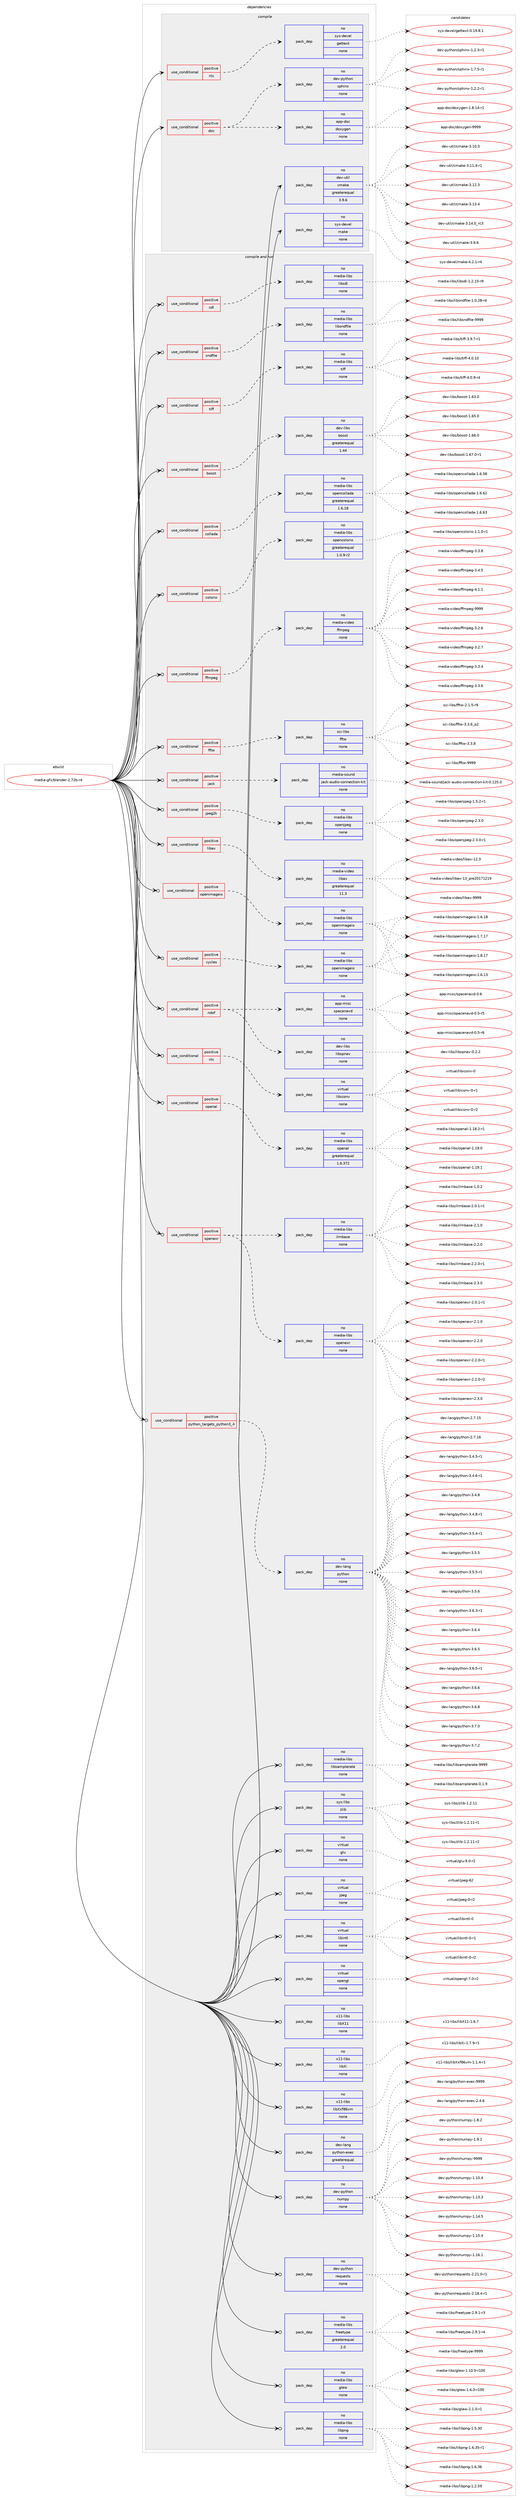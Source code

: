 digraph prolog {

# *************
# Graph options
# *************

newrank=true;
concentrate=true;
compound=true;
graph [rankdir=LR,fontname=Helvetica,fontsize=10,ranksep=1.5];#, ranksep=2.5, nodesep=0.2];
edge  [arrowhead=vee];
node  [fontname=Helvetica,fontsize=10];

# **********
# The ebuild
# **********

subgraph cluster_leftcol {
color=gray;
rank=same;
label=<<i>ebuild</i>>;
id [label="media-gfx/blender-2.72b-r4", color=red, width=4, href="../media-gfx/blender-2.72b-r4.svg"];
}

# ****************
# The dependencies
# ****************

subgraph cluster_midcol {
color=gray;
label=<<i>dependencies</i>>;
subgraph cluster_compile {
fillcolor="#eeeeee";
style=filled;
label=<<i>compile</i>>;
subgraph cond431984 {
dependency1601602 [label=<<TABLE BORDER="0" CELLBORDER="1" CELLSPACING="0" CELLPADDING="4"><TR><TD ROWSPAN="3" CELLPADDING="10">use_conditional</TD></TR><TR><TD>positive</TD></TR><TR><TD>doc</TD></TR></TABLE>>, shape=none, color=red];
subgraph pack1144072 {
dependency1601603 [label=<<TABLE BORDER="0" CELLBORDER="1" CELLSPACING="0" CELLPADDING="4" WIDTH="220"><TR><TD ROWSPAN="6" CELLPADDING="30">pack_dep</TD></TR><TR><TD WIDTH="110">no</TD></TR><TR><TD>app-doc</TD></TR><TR><TD>doxygen</TD></TR><TR><TD>none</TD></TR><TR><TD></TD></TR></TABLE>>, shape=none, color=blue];
}
dependency1601602:e -> dependency1601603:w [weight=20,style="dashed",arrowhead="vee"];
subgraph pack1144073 {
dependency1601604 [label=<<TABLE BORDER="0" CELLBORDER="1" CELLSPACING="0" CELLPADDING="4" WIDTH="220"><TR><TD ROWSPAN="6" CELLPADDING="30">pack_dep</TD></TR><TR><TD WIDTH="110">no</TD></TR><TR><TD>dev-python</TD></TR><TR><TD>sphinx</TD></TR><TR><TD>none</TD></TR><TR><TD></TD></TR></TABLE>>, shape=none, color=blue];
}
dependency1601602:e -> dependency1601604:w [weight=20,style="dashed",arrowhead="vee"];
}
id:e -> dependency1601602:w [weight=20,style="solid",arrowhead="vee"];
subgraph cond431985 {
dependency1601605 [label=<<TABLE BORDER="0" CELLBORDER="1" CELLSPACING="0" CELLPADDING="4"><TR><TD ROWSPAN="3" CELLPADDING="10">use_conditional</TD></TR><TR><TD>positive</TD></TR><TR><TD>nls</TD></TR></TABLE>>, shape=none, color=red];
subgraph pack1144074 {
dependency1601606 [label=<<TABLE BORDER="0" CELLBORDER="1" CELLSPACING="0" CELLPADDING="4" WIDTH="220"><TR><TD ROWSPAN="6" CELLPADDING="30">pack_dep</TD></TR><TR><TD WIDTH="110">no</TD></TR><TR><TD>sys-devel</TD></TR><TR><TD>gettext</TD></TR><TR><TD>none</TD></TR><TR><TD></TD></TR></TABLE>>, shape=none, color=blue];
}
dependency1601605:e -> dependency1601606:w [weight=20,style="dashed",arrowhead="vee"];
}
id:e -> dependency1601605:w [weight=20,style="solid",arrowhead="vee"];
subgraph pack1144075 {
dependency1601607 [label=<<TABLE BORDER="0" CELLBORDER="1" CELLSPACING="0" CELLPADDING="4" WIDTH="220"><TR><TD ROWSPAN="6" CELLPADDING="30">pack_dep</TD></TR><TR><TD WIDTH="110">no</TD></TR><TR><TD>dev-util</TD></TR><TR><TD>cmake</TD></TR><TR><TD>greaterequal</TD></TR><TR><TD>3.9.6</TD></TR></TABLE>>, shape=none, color=blue];
}
id:e -> dependency1601607:w [weight=20,style="solid",arrowhead="vee"];
subgraph pack1144076 {
dependency1601608 [label=<<TABLE BORDER="0" CELLBORDER="1" CELLSPACING="0" CELLPADDING="4" WIDTH="220"><TR><TD ROWSPAN="6" CELLPADDING="30">pack_dep</TD></TR><TR><TD WIDTH="110">no</TD></TR><TR><TD>sys-devel</TD></TR><TR><TD>make</TD></TR><TR><TD>none</TD></TR><TR><TD></TD></TR></TABLE>>, shape=none, color=blue];
}
id:e -> dependency1601608:w [weight=20,style="solid",arrowhead="vee"];
}
subgraph cluster_compileandrun {
fillcolor="#eeeeee";
style=filled;
label=<<i>compile and run</i>>;
subgraph cond431986 {
dependency1601609 [label=<<TABLE BORDER="0" CELLBORDER="1" CELLSPACING="0" CELLPADDING="4"><TR><TD ROWSPAN="3" CELLPADDING="10">use_conditional</TD></TR><TR><TD>positive</TD></TR><TR><TD>boost</TD></TR></TABLE>>, shape=none, color=red];
subgraph pack1144077 {
dependency1601610 [label=<<TABLE BORDER="0" CELLBORDER="1" CELLSPACING="0" CELLPADDING="4" WIDTH="220"><TR><TD ROWSPAN="6" CELLPADDING="30">pack_dep</TD></TR><TR><TD WIDTH="110">no</TD></TR><TR><TD>dev-libs</TD></TR><TR><TD>boost</TD></TR><TR><TD>greaterequal</TD></TR><TR><TD>1.44</TD></TR></TABLE>>, shape=none, color=blue];
}
dependency1601609:e -> dependency1601610:w [weight=20,style="dashed",arrowhead="vee"];
}
id:e -> dependency1601609:w [weight=20,style="solid",arrowhead="odotvee"];
subgraph cond431987 {
dependency1601611 [label=<<TABLE BORDER="0" CELLBORDER="1" CELLSPACING="0" CELLPADDING="4"><TR><TD ROWSPAN="3" CELLPADDING="10">use_conditional</TD></TR><TR><TD>positive</TD></TR><TR><TD>collada</TD></TR></TABLE>>, shape=none, color=red];
subgraph pack1144078 {
dependency1601612 [label=<<TABLE BORDER="0" CELLBORDER="1" CELLSPACING="0" CELLPADDING="4" WIDTH="220"><TR><TD ROWSPAN="6" CELLPADDING="30">pack_dep</TD></TR><TR><TD WIDTH="110">no</TD></TR><TR><TD>media-libs</TD></TR><TR><TD>opencollada</TD></TR><TR><TD>greaterequal</TD></TR><TR><TD>1.6.18</TD></TR></TABLE>>, shape=none, color=blue];
}
dependency1601611:e -> dependency1601612:w [weight=20,style="dashed",arrowhead="vee"];
}
id:e -> dependency1601611:w [weight=20,style="solid",arrowhead="odotvee"];
subgraph cond431988 {
dependency1601613 [label=<<TABLE BORDER="0" CELLBORDER="1" CELLSPACING="0" CELLPADDING="4"><TR><TD ROWSPAN="3" CELLPADDING="10">use_conditional</TD></TR><TR><TD>positive</TD></TR><TR><TD>colorio</TD></TR></TABLE>>, shape=none, color=red];
subgraph pack1144079 {
dependency1601614 [label=<<TABLE BORDER="0" CELLBORDER="1" CELLSPACING="0" CELLPADDING="4" WIDTH="220"><TR><TD ROWSPAN="6" CELLPADDING="30">pack_dep</TD></TR><TR><TD WIDTH="110">no</TD></TR><TR><TD>media-libs</TD></TR><TR><TD>opencolorio</TD></TR><TR><TD>greaterequal</TD></TR><TR><TD>1.0.9-r2</TD></TR></TABLE>>, shape=none, color=blue];
}
dependency1601613:e -> dependency1601614:w [weight=20,style="dashed",arrowhead="vee"];
}
id:e -> dependency1601613:w [weight=20,style="solid",arrowhead="odotvee"];
subgraph cond431989 {
dependency1601615 [label=<<TABLE BORDER="0" CELLBORDER="1" CELLSPACING="0" CELLPADDING="4"><TR><TD ROWSPAN="3" CELLPADDING="10">use_conditional</TD></TR><TR><TD>positive</TD></TR><TR><TD>cycles</TD></TR></TABLE>>, shape=none, color=red];
subgraph pack1144080 {
dependency1601616 [label=<<TABLE BORDER="0" CELLBORDER="1" CELLSPACING="0" CELLPADDING="4" WIDTH="220"><TR><TD ROWSPAN="6" CELLPADDING="30">pack_dep</TD></TR><TR><TD WIDTH="110">no</TD></TR><TR><TD>media-libs</TD></TR><TR><TD>openimageio</TD></TR><TR><TD>none</TD></TR><TR><TD></TD></TR></TABLE>>, shape=none, color=blue];
}
dependency1601615:e -> dependency1601616:w [weight=20,style="dashed",arrowhead="vee"];
}
id:e -> dependency1601615:w [weight=20,style="solid",arrowhead="odotvee"];
subgraph cond431990 {
dependency1601617 [label=<<TABLE BORDER="0" CELLBORDER="1" CELLSPACING="0" CELLPADDING="4"><TR><TD ROWSPAN="3" CELLPADDING="10">use_conditional</TD></TR><TR><TD>positive</TD></TR><TR><TD>ffmpeg</TD></TR></TABLE>>, shape=none, color=red];
subgraph pack1144081 {
dependency1601618 [label=<<TABLE BORDER="0" CELLBORDER="1" CELLSPACING="0" CELLPADDING="4" WIDTH="220"><TR><TD ROWSPAN="6" CELLPADDING="30">pack_dep</TD></TR><TR><TD WIDTH="110">no</TD></TR><TR><TD>media-video</TD></TR><TR><TD>ffmpeg</TD></TR><TR><TD>none</TD></TR><TR><TD></TD></TR></TABLE>>, shape=none, color=blue];
}
dependency1601617:e -> dependency1601618:w [weight=20,style="dashed",arrowhead="vee"];
}
id:e -> dependency1601617:w [weight=20,style="solid",arrowhead="odotvee"];
subgraph cond431991 {
dependency1601619 [label=<<TABLE BORDER="0" CELLBORDER="1" CELLSPACING="0" CELLPADDING="4"><TR><TD ROWSPAN="3" CELLPADDING="10">use_conditional</TD></TR><TR><TD>positive</TD></TR><TR><TD>fftw</TD></TR></TABLE>>, shape=none, color=red];
subgraph pack1144082 {
dependency1601620 [label=<<TABLE BORDER="0" CELLBORDER="1" CELLSPACING="0" CELLPADDING="4" WIDTH="220"><TR><TD ROWSPAN="6" CELLPADDING="30">pack_dep</TD></TR><TR><TD WIDTH="110">no</TD></TR><TR><TD>sci-libs</TD></TR><TR><TD>fftw</TD></TR><TR><TD>none</TD></TR><TR><TD></TD></TR></TABLE>>, shape=none, color=blue];
}
dependency1601619:e -> dependency1601620:w [weight=20,style="dashed",arrowhead="vee"];
}
id:e -> dependency1601619:w [weight=20,style="solid",arrowhead="odotvee"];
subgraph cond431992 {
dependency1601621 [label=<<TABLE BORDER="0" CELLBORDER="1" CELLSPACING="0" CELLPADDING="4"><TR><TD ROWSPAN="3" CELLPADDING="10">use_conditional</TD></TR><TR><TD>positive</TD></TR><TR><TD>jack</TD></TR></TABLE>>, shape=none, color=red];
subgraph pack1144083 {
dependency1601622 [label=<<TABLE BORDER="0" CELLBORDER="1" CELLSPACING="0" CELLPADDING="4" WIDTH="220"><TR><TD ROWSPAN="6" CELLPADDING="30">pack_dep</TD></TR><TR><TD WIDTH="110">no</TD></TR><TR><TD>media-sound</TD></TR><TR><TD>jack-audio-connection-kit</TD></TR><TR><TD>none</TD></TR><TR><TD></TD></TR></TABLE>>, shape=none, color=blue];
}
dependency1601621:e -> dependency1601622:w [weight=20,style="dashed",arrowhead="vee"];
}
id:e -> dependency1601621:w [weight=20,style="solid",arrowhead="odotvee"];
subgraph cond431993 {
dependency1601623 [label=<<TABLE BORDER="0" CELLBORDER="1" CELLSPACING="0" CELLPADDING="4"><TR><TD ROWSPAN="3" CELLPADDING="10">use_conditional</TD></TR><TR><TD>positive</TD></TR><TR><TD>jpeg2k</TD></TR></TABLE>>, shape=none, color=red];
subgraph pack1144084 {
dependency1601624 [label=<<TABLE BORDER="0" CELLBORDER="1" CELLSPACING="0" CELLPADDING="4" WIDTH="220"><TR><TD ROWSPAN="6" CELLPADDING="30">pack_dep</TD></TR><TR><TD WIDTH="110">no</TD></TR><TR><TD>media-libs</TD></TR><TR><TD>openjpeg</TD></TR><TR><TD>none</TD></TR><TR><TD></TD></TR></TABLE>>, shape=none, color=blue];
}
dependency1601623:e -> dependency1601624:w [weight=20,style="dashed",arrowhead="vee"];
}
id:e -> dependency1601623:w [weight=20,style="solid",arrowhead="odotvee"];
subgraph cond431994 {
dependency1601625 [label=<<TABLE BORDER="0" CELLBORDER="1" CELLSPACING="0" CELLPADDING="4"><TR><TD ROWSPAN="3" CELLPADDING="10">use_conditional</TD></TR><TR><TD>positive</TD></TR><TR><TD>libav</TD></TR></TABLE>>, shape=none, color=red];
subgraph pack1144085 {
dependency1601626 [label=<<TABLE BORDER="0" CELLBORDER="1" CELLSPACING="0" CELLPADDING="4" WIDTH="220"><TR><TD ROWSPAN="6" CELLPADDING="30">pack_dep</TD></TR><TR><TD WIDTH="110">no</TD></TR><TR><TD>media-video</TD></TR><TR><TD>libav</TD></TR><TR><TD>greaterequal</TD></TR><TR><TD>11.3</TD></TR></TABLE>>, shape=none, color=blue];
}
dependency1601625:e -> dependency1601626:w [weight=20,style="dashed",arrowhead="vee"];
}
id:e -> dependency1601625:w [weight=20,style="solid",arrowhead="odotvee"];
subgraph cond431995 {
dependency1601627 [label=<<TABLE BORDER="0" CELLBORDER="1" CELLSPACING="0" CELLPADDING="4"><TR><TD ROWSPAN="3" CELLPADDING="10">use_conditional</TD></TR><TR><TD>positive</TD></TR><TR><TD>ndof</TD></TR></TABLE>>, shape=none, color=red];
subgraph pack1144086 {
dependency1601628 [label=<<TABLE BORDER="0" CELLBORDER="1" CELLSPACING="0" CELLPADDING="4" WIDTH="220"><TR><TD ROWSPAN="6" CELLPADDING="30">pack_dep</TD></TR><TR><TD WIDTH="110">no</TD></TR><TR><TD>app-misc</TD></TR><TR><TD>spacenavd</TD></TR><TR><TD>none</TD></TR><TR><TD></TD></TR></TABLE>>, shape=none, color=blue];
}
dependency1601627:e -> dependency1601628:w [weight=20,style="dashed",arrowhead="vee"];
subgraph pack1144087 {
dependency1601629 [label=<<TABLE BORDER="0" CELLBORDER="1" CELLSPACING="0" CELLPADDING="4" WIDTH="220"><TR><TD ROWSPAN="6" CELLPADDING="30">pack_dep</TD></TR><TR><TD WIDTH="110">no</TD></TR><TR><TD>dev-libs</TD></TR><TR><TD>libspnav</TD></TR><TR><TD>none</TD></TR><TR><TD></TD></TR></TABLE>>, shape=none, color=blue];
}
dependency1601627:e -> dependency1601629:w [weight=20,style="dashed",arrowhead="vee"];
}
id:e -> dependency1601627:w [weight=20,style="solid",arrowhead="odotvee"];
subgraph cond431996 {
dependency1601630 [label=<<TABLE BORDER="0" CELLBORDER="1" CELLSPACING="0" CELLPADDING="4"><TR><TD ROWSPAN="3" CELLPADDING="10">use_conditional</TD></TR><TR><TD>positive</TD></TR><TR><TD>nls</TD></TR></TABLE>>, shape=none, color=red];
subgraph pack1144088 {
dependency1601631 [label=<<TABLE BORDER="0" CELLBORDER="1" CELLSPACING="0" CELLPADDING="4" WIDTH="220"><TR><TD ROWSPAN="6" CELLPADDING="30">pack_dep</TD></TR><TR><TD WIDTH="110">no</TD></TR><TR><TD>virtual</TD></TR><TR><TD>libiconv</TD></TR><TR><TD>none</TD></TR><TR><TD></TD></TR></TABLE>>, shape=none, color=blue];
}
dependency1601630:e -> dependency1601631:w [weight=20,style="dashed",arrowhead="vee"];
}
id:e -> dependency1601630:w [weight=20,style="solid",arrowhead="odotvee"];
subgraph cond431997 {
dependency1601632 [label=<<TABLE BORDER="0" CELLBORDER="1" CELLSPACING="0" CELLPADDING="4"><TR><TD ROWSPAN="3" CELLPADDING="10">use_conditional</TD></TR><TR><TD>positive</TD></TR><TR><TD>openal</TD></TR></TABLE>>, shape=none, color=red];
subgraph pack1144089 {
dependency1601633 [label=<<TABLE BORDER="0" CELLBORDER="1" CELLSPACING="0" CELLPADDING="4" WIDTH="220"><TR><TD ROWSPAN="6" CELLPADDING="30">pack_dep</TD></TR><TR><TD WIDTH="110">no</TD></TR><TR><TD>media-libs</TD></TR><TR><TD>openal</TD></TR><TR><TD>greaterequal</TD></TR><TR><TD>1.6.372</TD></TR></TABLE>>, shape=none, color=blue];
}
dependency1601632:e -> dependency1601633:w [weight=20,style="dashed",arrowhead="vee"];
}
id:e -> dependency1601632:w [weight=20,style="solid",arrowhead="odotvee"];
subgraph cond431998 {
dependency1601634 [label=<<TABLE BORDER="0" CELLBORDER="1" CELLSPACING="0" CELLPADDING="4"><TR><TD ROWSPAN="3" CELLPADDING="10">use_conditional</TD></TR><TR><TD>positive</TD></TR><TR><TD>openexr</TD></TR></TABLE>>, shape=none, color=red];
subgraph pack1144090 {
dependency1601635 [label=<<TABLE BORDER="0" CELLBORDER="1" CELLSPACING="0" CELLPADDING="4" WIDTH="220"><TR><TD ROWSPAN="6" CELLPADDING="30">pack_dep</TD></TR><TR><TD WIDTH="110">no</TD></TR><TR><TD>media-libs</TD></TR><TR><TD>ilmbase</TD></TR><TR><TD>none</TD></TR><TR><TD></TD></TR></TABLE>>, shape=none, color=blue];
}
dependency1601634:e -> dependency1601635:w [weight=20,style="dashed",arrowhead="vee"];
subgraph pack1144091 {
dependency1601636 [label=<<TABLE BORDER="0" CELLBORDER="1" CELLSPACING="0" CELLPADDING="4" WIDTH="220"><TR><TD ROWSPAN="6" CELLPADDING="30">pack_dep</TD></TR><TR><TD WIDTH="110">no</TD></TR><TR><TD>media-libs</TD></TR><TR><TD>openexr</TD></TR><TR><TD>none</TD></TR><TR><TD></TD></TR></TABLE>>, shape=none, color=blue];
}
dependency1601634:e -> dependency1601636:w [weight=20,style="dashed",arrowhead="vee"];
}
id:e -> dependency1601634:w [weight=20,style="solid",arrowhead="odotvee"];
subgraph cond431999 {
dependency1601637 [label=<<TABLE BORDER="0" CELLBORDER="1" CELLSPACING="0" CELLPADDING="4"><TR><TD ROWSPAN="3" CELLPADDING="10">use_conditional</TD></TR><TR><TD>positive</TD></TR><TR><TD>openimageio</TD></TR></TABLE>>, shape=none, color=red];
subgraph pack1144092 {
dependency1601638 [label=<<TABLE BORDER="0" CELLBORDER="1" CELLSPACING="0" CELLPADDING="4" WIDTH="220"><TR><TD ROWSPAN="6" CELLPADDING="30">pack_dep</TD></TR><TR><TD WIDTH="110">no</TD></TR><TR><TD>media-libs</TD></TR><TR><TD>openimageio</TD></TR><TR><TD>none</TD></TR><TR><TD></TD></TR></TABLE>>, shape=none, color=blue];
}
dependency1601637:e -> dependency1601638:w [weight=20,style="dashed",arrowhead="vee"];
}
id:e -> dependency1601637:w [weight=20,style="solid",arrowhead="odotvee"];
subgraph cond432000 {
dependency1601639 [label=<<TABLE BORDER="0" CELLBORDER="1" CELLSPACING="0" CELLPADDING="4"><TR><TD ROWSPAN="3" CELLPADDING="10">use_conditional</TD></TR><TR><TD>positive</TD></TR><TR><TD>python_targets_python3_4</TD></TR></TABLE>>, shape=none, color=red];
subgraph pack1144093 {
dependency1601640 [label=<<TABLE BORDER="0" CELLBORDER="1" CELLSPACING="0" CELLPADDING="4" WIDTH="220"><TR><TD ROWSPAN="6" CELLPADDING="30">pack_dep</TD></TR><TR><TD WIDTH="110">no</TD></TR><TR><TD>dev-lang</TD></TR><TR><TD>python</TD></TR><TR><TD>none</TD></TR><TR><TD></TD></TR></TABLE>>, shape=none, color=blue];
}
dependency1601639:e -> dependency1601640:w [weight=20,style="dashed",arrowhead="vee"];
}
id:e -> dependency1601639:w [weight=20,style="solid",arrowhead="odotvee"];
subgraph cond432001 {
dependency1601641 [label=<<TABLE BORDER="0" CELLBORDER="1" CELLSPACING="0" CELLPADDING="4"><TR><TD ROWSPAN="3" CELLPADDING="10">use_conditional</TD></TR><TR><TD>positive</TD></TR><TR><TD>sdl</TD></TR></TABLE>>, shape=none, color=red];
subgraph pack1144094 {
dependency1601642 [label=<<TABLE BORDER="0" CELLBORDER="1" CELLSPACING="0" CELLPADDING="4" WIDTH="220"><TR><TD ROWSPAN="6" CELLPADDING="30">pack_dep</TD></TR><TR><TD WIDTH="110">no</TD></TR><TR><TD>media-libs</TD></TR><TR><TD>libsdl</TD></TR><TR><TD>none</TD></TR><TR><TD></TD></TR></TABLE>>, shape=none, color=blue];
}
dependency1601641:e -> dependency1601642:w [weight=20,style="dashed",arrowhead="vee"];
}
id:e -> dependency1601641:w [weight=20,style="solid",arrowhead="odotvee"];
subgraph cond432002 {
dependency1601643 [label=<<TABLE BORDER="0" CELLBORDER="1" CELLSPACING="0" CELLPADDING="4"><TR><TD ROWSPAN="3" CELLPADDING="10">use_conditional</TD></TR><TR><TD>positive</TD></TR><TR><TD>sndfile</TD></TR></TABLE>>, shape=none, color=red];
subgraph pack1144095 {
dependency1601644 [label=<<TABLE BORDER="0" CELLBORDER="1" CELLSPACING="0" CELLPADDING="4" WIDTH="220"><TR><TD ROWSPAN="6" CELLPADDING="30">pack_dep</TD></TR><TR><TD WIDTH="110">no</TD></TR><TR><TD>media-libs</TD></TR><TR><TD>libsndfile</TD></TR><TR><TD>none</TD></TR><TR><TD></TD></TR></TABLE>>, shape=none, color=blue];
}
dependency1601643:e -> dependency1601644:w [weight=20,style="dashed",arrowhead="vee"];
}
id:e -> dependency1601643:w [weight=20,style="solid",arrowhead="odotvee"];
subgraph cond432003 {
dependency1601645 [label=<<TABLE BORDER="0" CELLBORDER="1" CELLSPACING="0" CELLPADDING="4"><TR><TD ROWSPAN="3" CELLPADDING="10">use_conditional</TD></TR><TR><TD>positive</TD></TR><TR><TD>tiff</TD></TR></TABLE>>, shape=none, color=red];
subgraph pack1144096 {
dependency1601646 [label=<<TABLE BORDER="0" CELLBORDER="1" CELLSPACING="0" CELLPADDING="4" WIDTH="220"><TR><TD ROWSPAN="6" CELLPADDING="30">pack_dep</TD></TR><TR><TD WIDTH="110">no</TD></TR><TR><TD>media-libs</TD></TR><TR><TD>tiff</TD></TR><TR><TD>none</TD></TR><TR><TD></TD></TR></TABLE>>, shape=none, color=blue];
}
dependency1601645:e -> dependency1601646:w [weight=20,style="dashed",arrowhead="vee"];
}
id:e -> dependency1601645:w [weight=20,style="solid",arrowhead="odotvee"];
subgraph pack1144097 {
dependency1601647 [label=<<TABLE BORDER="0" CELLBORDER="1" CELLSPACING="0" CELLPADDING="4" WIDTH="220"><TR><TD ROWSPAN="6" CELLPADDING="30">pack_dep</TD></TR><TR><TD WIDTH="110">no</TD></TR><TR><TD>dev-lang</TD></TR><TR><TD>python-exec</TD></TR><TR><TD>greaterequal</TD></TR><TR><TD>2</TD></TR></TABLE>>, shape=none, color=blue];
}
id:e -> dependency1601647:w [weight=20,style="solid",arrowhead="odotvee"];
subgraph pack1144098 {
dependency1601648 [label=<<TABLE BORDER="0" CELLBORDER="1" CELLSPACING="0" CELLPADDING="4" WIDTH="220"><TR><TD ROWSPAN="6" CELLPADDING="30">pack_dep</TD></TR><TR><TD WIDTH="110">no</TD></TR><TR><TD>dev-python</TD></TR><TR><TD>numpy</TD></TR><TR><TD>none</TD></TR><TR><TD></TD></TR></TABLE>>, shape=none, color=blue];
}
id:e -> dependency1601648:w [weight=20,style="solid",arrowhead="odotvee"];
subgraph pack1144099 {
dependency1601649 [label=<<TABLE BORDER="0" CELLBORDER="1" CELLSPACING="0" CELLPADDING="4" WIDTH="220"><TR><TD ROWSPAN="6" CELLPADDING="30">pack_dep</TD></TR><TR><TD WIDTH="110">no</TD></TR><TR><TD>dev-python</TD></TR><TR><TD>requests</TD></TR><TR><TD>none</TD></TR><TR><TD></TD></TR></TABLE>>, shape=none, color=blue];
}
id:e -> dependency1601649:w [weight=20,style="solid",arrowhead="odotvee"];
subgraph pack1144100 {
dependency1601650 [label=<<TABLE BORDER="0" CELLBORDER="1" CELLSPACING="0" CELLPADDING="4" WIDTH="220"><TR><TD ROWSPAN="6" CELLPADDING="30">pack_dep</TD></TR><TR><TD WIDTH="110">no</TD></TR><TR><TD>media-libs</TD></TR><TR><TD>freetype</TD></TR><TR><TD>greaterequal</TD></TR><TR><TD>2.0</TD></TR></TABLE>>, shape=none, color=blue];
}
id:e -> dependency1601650:w [weight=20,style="solid",arrowhead="odotvee"];
subgraph pack1144101 {
dependency1601651 [label=<<TABLE BORDER="0" CELLBORDER="1" CELLSPACING="0" CELLPADDING="4" WIDTH="220"><TR><TD ROWSPAN="6" CELLPADDING="30">pack_dep</TD></TR><TR><TD WIDTH="110">no</TD></TR><TR><TD>media-libs</TD></TR><TR><TD>glew</TD></TR><TR><TD>none</TD></TR><TR><TD></TD></TR></TABLE>>, shape=none, color=blue];
}
id:e -> dependency1601651:w [weight=20,style="solid",arrowhead="odotvee"];
subgraph pack1144102 {
dependency1601652 [label=<<TABLE BORDER="0" CELLBORDER="1" CELLSPACING="0" CELLPADDING="4" WIDTH="220"><TR><TD ROWSPAN="6" CELLPADDING="30">pack_dep</TD></TR><TR><TD WIDTH="110">no</TD></TR><TR><TD>media-libs</TD></TR><TR><TD>libpng</TD></TR><TR><TD>none</TD></TR><TR><TD></TD></TR></TABLE>>, shape=none, color=blue];
}
id:e -> dependency1601652:w [weight=20,style="solid",arrowhead="odotvee"];
subgraph pack1144103 {
dependency1601653 [label=<<TABLE BORDER="0" CELLBORDER="1" CELLSPACING="0" CELLPADDING="4" WIDTH="220"><TR><TD ROWSPAN="6" CELLPADDING="30">pack_dep</TD></TR><TR><TD WIDTH="110">no</TD></TR><TR><TD>media-libs</TD></TR><TR><TD>libsamplerate</TD></TR><TR><TD>none</TD></TR><TR><TD></TD></TR></TABLE>>, shape=none, color=blue];
}
id:e -> dependency1601653:w [weight=20,style="solid",arrowhead="odotvee"];
subgraph pack1144104 {
dependency1601654 [label=<<TABLE BORDER="0" CELLBORDER="1" CELLSPACING="0" CELLPADDING="4" WIDTH="220"><TR><TD ROWSPAN="6" CELLPADDING="30">pack_dep</TD></TR><TR><TD WIDTH="110">no</TD></TR><TR><TD>sys-libs</TD></TR><TR><TD>zlib</TD></TR><TR><TD>none</TD></TR><TR><TD></TD></TR></TABLE>>, shape=none, color=blue];
}
id:e -> dependency1601654:w [weight=20,style="solid",arrowhead="odotvee"];
subgraph pack1144105 {
dependency1601655 [label=<<TABLE BORDER="0" CELLBORDER="1" CELLSPACING="0" CELLPADDING="4" WIDTH="220"><TR><TD ROWSPAN="6" CELLPADDING="30">pack_dep</TD></TR><TR><TD WIDTH="110">no</TD></TR><TR><TD>virtual</TD></TR><TR><TD>glu</TD></TR><TR><TD>none</TD></TR><TR><TD></TD></TR></TABLE>>, shape=none, color=blue];
}
id:e -> dependency1601655:w [weight=20,style="solid",arrowhead="odotvee"];
subgraph pack1144106 {
dependency1601656 [label=<<TABLE BORDER="0" CELLBORDER="1" CELLSPACING="0" CELLPADDING="4" WIDTH="220"><TR><TD ROWSPAN="6" CELLPADDING="30">pack_dep</TD></TR><TR><TD WIDTH="110">no</TD></TR><TR><TD>virtual</TD></TR><TR><TD>jpeg</TD></TR><TR><TD>none</TD></TR><TR><TD></TD></TR></TABLE>>, shape=none, color=blue];
}
id:e -> dependency1601656:w [weight=20,style="solid",arrowhead="odotvee"];
subgraph pack1144107 {
dependency1601657 [label=<<TABLE BORDER="0" CELLBORDER="1" CELLSPACING="0" CELLPADDING="4" WIDTH="220"><TR><TD ROWSPAN="6" CELLPADDING="30">pack_dep</TD></TR><TR><TD WIDTH="110">no</TD></TR><TR><TD>virtual</TD></TR><TR><TD>libintl</TD></TR><TR><TD>none</TD></TR><TR><TD></TD></TR></TABLE>>, shape=none, color=blue];
}
id:e -> dependency1601657:w [weight=20,style="solid",arrowhead="odotvee"];
subgraph pack1144108 {
dependency1601658 [label=<<TABLE BORDER="0" CELLBORDER="1" CELLSPACING="0" CELLPADDING="4" WIDTH="220"><TR><TD ROWSPAN="6" CELLPADDING="30">pack_dep</TD></TR><TR><TD WIDTH="110">no</TD></TR><TR><TD>virtual</TD></TR><TR><TD>opengl</TD></TR><TR><TD>none</TD></TR><TR><TD></TD></TR></TABLE>>, shape=none, color=blue];
}
id:e -> dependency1601658:w [weight=20,style="solid",arrowhead="odotvee"];
subgraph pack1144109 {
dependency1601659 [label=<<TABLE BORDER="0" CELLBORDER="1" CELLSPACING="0" CELLPADDING="4" WIDTH="220"><TR><TD ROWSPAN="6" CELLPADDING="30">pack_dep</TD></TR><TR><TD WIDTH="110">no</TD></TR><TR><TD>x11-libs</TD></TR><TR><TD>libX11</TD></TR><TR><TD>none</TD></TR><TR><TD></TD></TR></TABLE>>, shape=none, color=blue];
}
id:e -> dependency1601659:w [weight=20,style="solid",arrowhead="odotvee"];
subgraph pack1144110 {
dependency1601660 [label=<<TABLE BORDER="0" CELLBORDER="1" CELLSPACING="0" CELLPADDING="4" WIDTH="220"><TR><TD ROWSPAN="6" CELLPADDING="30">pack_dep</TD></TR><TR><TD WIDTH="110">no</TD></TR><TR><TD>x11-libs</TD></TR><TR><TD>libXi</TD></TR><TR><TD>none</TD></TR><TR><TD></TD></TR></TABLE>>, shape=none, color=blue];
}
id:e -> dependency1601660:w [weight=20,style="solid",arrowhead="odotvee"];
subgraph pack1144111 {
dependency1601661 [label=<<TABLE BORDER="0" CELLBORDER="1" CELLSPACING="0" CELLPADDING="4" WIDTH="220"><TR><TD ROWSPAN="6" CELLPADDING="30">pack_dep</TD></TR><TR><TD WIDTH="110">no</TD></TR><TR><TD>x11-libs</TD></TR><TR><TD>libXxf86vm</TD></TR><TR><TD>none</TD></TR><TR><TD></TD></TR></TABLE>>, shape=none, color=blue];
}
id:e -> dependency1601661:w [weight=20,style="solid",arrowhead="odotvee"];
}
subgraph cluster_run {
fillcolor="#eeeeee";
style=filled;
label=<<i>run</i>>;
}
}

# **************
# The candidates
# **************

subgraph cluster_choices {
rank=same;
color=gray;
label=<<i>candidates</i>>;

subgraph choice1144072 {
color=black;
nodesep=1;
choice97112112451001119947100111120121103101110454946564649524511449 [label="app-doc/doxygen-1.8.14-r1", color=red, width=4,href="../app-doc/doxygen-1.8.14-r1.svg"];
choice971121124510011199471001111201211031011104557575757 [label="app-doc/doxygen-9999", color=red, width=4,href="../app-doc/doxygen-9999.svg"];
dependency1601603:e -> choice97112112451001119947100111120121103101110454946564649524511449:w [style=dotted,weight="100"];
dependency1601603:e -> choice971121124510011199471001111201211031011104557575757:w [style=dotted,weight="100"];
}
subgraph choice1144073 {
color=black;
nodesep=1;
choice10010111845112121116104111110471151121041051101204549465046504511449 [label="dev-python/sphinx-1.2.2-r1", color=red, width=4,href="../dev-python/sphinx-1.2.2-r1.svg"];
choice10010111845112121116104111110471151121041051101204549465046514511449 [label="dev-python/sphinx-1.2.3-r1", color=red, width=4,href="../dev-python/sphinx-1.2.3-r1.svg"];
choice10010111845112121116104111110471151121041051101204549465546534511449 [label="dev-python/sphinx-1.7.5-r1", color=red, width=4,href="../dev-python/sphinx-1.7.5-r1.svg"];
dependency1601604:e -> choice10010111845112121116104111110471151121041051101204549465046504511449:w [style=dotted,weight="100"];
dependency1601604:e -> choice10010111845112121116104111110471151121041051101204549465046514511449:w [style=dotted,weight="100"];
dependency1601604:e -> choice10010111845112121116104111110471151121041051101204549465546534511449:w [style=dotted,weight="100"];
}
subgraph choice1144074 {
color=black;
nodesep=1;
choice1151211154510010111810110847103101116116101120116454846495746564649 [label="sys-devel/gettext-0.19.8.1", color=red, width=4,href="../sys-devel/gettext-0.19.8.1.svg"];
dependency1601606:e -> choice1151211154510010111810110847103101116116101120116454846495746564649:w [style=dotted,weight="100"];
}
subgraph choice1144075 {
color=black;
nodesep=1;
choice1001011184511711610510847991099710710145514649484651 [label="dev-util/cmake-3.10.3", color=red, width=4,href="../dev-util/cmake-3.10.3.svg"];
choice10010111845117116105108479910997107101455146494946524511449 [label="dev-util/cmake-3.11.4-r1", color=red, width=4,href="../dev-util/cmake-3.11.4-r1.svg"];
choice1001011184511711610510847991099710710145514649504651 [label="dev-util/cmake-3.12.3", color=red, width=4,href="../dev-util/cmake-3.12.3.svg"];
choice1001011184511711610510847991099710710145514649514652 [label="dev-util/cmake-3.13.4", color=red, width=4,href="../dev-util/cmake-3.13.4.svg"];
choice1001011184511711610510847991099710710145514649524648951149951 [label="dev-util/cmake-3.14.0_rc3", color=red, width=4,href="../dev-util/cmake-3.14.0_rc3.svg"];
choice10010111845117116105108479910997107101455146574654 [label="dev-util/cmake-3.9.6", color=red, width=4,href="../dev-util/cmake-3.9.6.svg"];
dependency1601607:e -> choice1001011184511711610510847991099710710145514649484651:w [style=dotted,weight="100"];
dependency1601607:e -> choice10010111845117116105108479910997107101455146494946524511449:w [style=dotted,weight="100"];
dependency1601607:e -> choice1001011184511711610510847991099710710145514649504651:w [style=dotted,weight="100"];
dependency1601607:e -> choice1001011184511711610510847991099710710145514649514652:w [style=dotted,weight="100"];
dependency1601607:e -> choice1001011184511711610510847991099710710145514649524648951149951:w [style=dotted,weight="100"];
dependency1601607:e -> choice10010111845117116105108479910997107101455146574654:w [style=dotted,weight="100"];
}
subgraph choice1144076 {
color=black;
nodesep=1;
choice1151211154510010111810110847109971071014552465046494511452 [label="sys-devel/make-4.2.1-r4", color=red, width=4,href="../sys-devel/make-4.2.1-r4.svg"];
dependency1601608:e -> choice1151211154510010111810110847109971071014552465046494511452:w [style=dotted,weight="100"];
}
subgraph choice1144077 {
color=black;
nodesep=1;
choice1001011184510810598115479811111111511645494654514648 [label="dev-libs/boost-1.63.0", color=red, width=4,href="../dev-libs/boost-1.63.0.svg"];
choice1001011184510810598115479811111111511645494654534648 [label="dev-libs/boost-1.65.0", color=red, width=4,href="../dev-libs/boost-1.65.0.svg"];
choice1001011184510810598115479811111111511645494654544648 [label="dev-libs/boost-1.66.0", color=red, width=4,href="../dev-libs/boost-1.66.0.svg"];
choice10010111845108105981154798111111115116454946545546484511449 [label="dev-libs/boost-1.67.0-r1", color=red, width=4,href="../dev-libs/boost-1.67.0-r1.svg"];
dependency1601610:e -> choice1001011184510810598115479811111111511645494654514648:w [style=dotted,weight="100"];
dependency1601610:e -> choice1001011184510810598115479811111111511645494654534648:w [style=dotted,weight="100"];
dependency1601610:e -> choice1001011184510810598115479811111111511645494654544648:w [style=dotted,weight="100"];
dependency1601610:e -> choice10010111845108105981154798111111115116454946545546484511449:w [style=dotted,weight="100"];
}
subgraph choice1144078 {
color=black;
nodesep=1;
choice1091011001059745108105981154711111210111099111108108971009745494654465356 [label="media-libs/opencollada-1.6.58", color=red, width=4,href="../media-libs/opencollada-1.6.58.svg"];
choice1091011001059745108105981154711111210111099111108108971009745494654465450 [label="media-libs/opencollada-1.6.62", color=red, width=4,href="../media-libs/opencollada-1.6.62.svg"];
choice1091011001059745108105981154711111210111099111108108971009745494654465451 [label="media-libs/opencollada-1.6.63", color=red, width=4,href="../media-libs/opencollada-1.6.63.svg"];
dependency1601612:e -> choice1091011001059745108105981154711111210111099111108108971009745494654465356:w [style=dotted,weight="100"];
dependency1601612:e -> choice1091011001059745108105981154711111210111099111108108971009745494654465450:w [style=dotted,weight="100"];
dependency1601612:e -> choice1091011001059745108105981154711111210111099111108108971009745494654465451:w [style=dotted,weight="100"];
}
subgraph choice1144079 {
color=black;
nodesep=1;
choice10910110010597451081059811547111112101110991111081111141051114549464946484511449 [label="media-libs/opencolorio-1.1.0-r1", color=red, width=4,href="../media-libs/opencolorio-1.1.0-r1.svg"];
dependency1601614:e -> choice10910110010597451081059811547111112101110991111081111141051114549464946484511449:w [style=dotted,weight="100"];
}
subgraph choice1144080 {
color=black;
nodesep=1;
choice109101100105974510810598115471111121011101051099710310110511145494654464951 [label="media-libs/openimageio-1.6.13", color=red, width=4,href="../media-libs/openimageio-1.6.13.svg"];
choice109101100105974510810598115471111121011101051099710310110511145494654464956 [label="media-libs/openimageio-1.6.18", color=red, width=4,href="../media-libs/openimageio-1.6.18.svg"];
choice109101100105974510810598115471111121011101051099710310110511145494655464955 [label="media-libs/openimageio-1.7.17", color=red, width=4,href="../media-libs/openimageio-1.7.17.svg"];
choice109101100105974510810598115471111121011101051099710310110511145494656464955 [label="media-libs/openimageio-1.8.17", color=red, width=4,href="../media-libs/openimageio-1.8.17.svg"];
dependency1601616:e -> choice109101100105974510810598115471111121011101051099710310110511145494654464951:w [style=dotted,weight="100"];
dependency1601616:e -> choice109101100105974510810598115471111121011101051099710310110511145494654464956:w [style=dotted,weight="100"];
dependency1601616:e -> choice109101100105974510810598115471111121011101051099710310110511145494655464955:w [style=dotted,weight="100"];
dependency1601616:e -> choice109101100105974510810598115471111121011101051099710310110511145494656464955:w [style=dotted,weight="100"];
}
subgraph choice1144081 {
color=black;
nodesep=1;
choice109101100105974511810510010111147102102109112101103455146504654 [label="media-video/ffmpeg-3.2.6", color=red, width=4,href="../media-video/ffmpeg-3.2.6.svg"];
choice109101100105974511810510010111147102102109112101103455146504655 [label="media-video/ffmpeg-3.2.7", color=red, width=4,href="../media-video/ffmpeg-3.2.7.svg"];
choice109101100105974511810510010111147102102109112101103455146514652 [label="media-video/ffmpeg-3.3.4", color=red, width=4,href="../media-video/ffmpeg-3.3.4.svg"];
choice109101100105974511810510010111147102102109112101103455146514654 [label="media-video/ffmpeg-3.3.6", color=red, width=4,href="../media-video/ffmpeg-3.3.6.svg"];
choice109101100105974511810510010111147102102109112101103455146514656 [label="media-video/ffmpeg-3.3.8", color=red, width=4,href="../media-video/ffmpeg-3.3.8.svg"];
choice109101100105974511810510010111147102102109112101103455146524653 [label="media-video/ffmpeg-3.4.5", color=red, width=4,href="../media-video/ffmpeg-3.4.5.svg"];
choice109101100105974511810510010111147102102109112101103455246494649 [label="media-video/ffmpeg-4.1.1", color=red, width=4,href="../media-video/ffmpeg-4.1.1.svg"];
choice1091011001059745118105100101111471021021091121011034557575757 [label="media-video/ffmpeg-9999", color=red, width=4,href="../media-video/ffmpeg-9999.svg"];
dependency1601618:e -> choice109101100105974511810510010111147102102109112101103455146504654:w [style=dotted,weight="100"];
dependency1601618:e -> choice109101100105974511810510010111147102102109112101103455146504655:w [style=dotted,weight="100"];
dependency1601618:e -> choice109101100105974511810510010111147102102109112101103455146514652:w [style=dotted,weight="100"];
dependency1601618:e -> choice109101100105974511810510010111147102102109112101103455146514654:w [style=dotted,weight="100"];
dependency1601618:e -> choice109101100105974511810510010111147102102109112101103455146514656:w [style=dotted,weight="100"];
dependency1601618:e -> choice109101100105974511810510010111147102102109112101103455146524653:w [style=dotted,weight="100"];
dependency1601618:e -> choice109101100105974511810510010111147102102109112101103455246494649:w [style=dotted,weight="100"];
dependency1601618:e -> choice1091011001059745118105100101111471021021091121011034557575757:w [style=dotted,weight="100"];
}
subgraph choice1144082 {
color=black;
nodesep=1;
choice115991054510810598115471021021161194550464946534511457 [label="sci-libs/fftw-2.1.5-r9", color=red, width=4,href="../sci-libs/fftw-2.1.5-r9.svg"];
choice115991054510810598115471021021161194551465146549511250 [label="sci-libs/fftw-3.3.6_p2", color=red, width=4,href="../sci-libs/fftw-3.3.6_p2.svg"];
choice11599105451081059811547102102116119455146514656 [label="sci-libs/fftw-3.3.8", color=red, width=4,href="../sci-libs/fftw-3.3.8.svg"];
choice115991054510810598115471021021161194557575757 [label="sci-libs/fftw-9999", color=red, width=4,href="../sci-libs/fftw-9999.svg"];
dependency1601620:e -> choice115991054510810598115471021021161194550464946534511457:w [style=dotted,weight="100"];
dependency1601620:e -> choice115991054510810598115471021021161194551465146549511250:w [style=dotted,weight="100"];
dependency1601620:e -> choice11599105451081059811547102102116119455146514656:w [style=dotted,weight="100"];
dependency1601620:e -> choice115991054510810598115471021021161194557575757:w [style=dotted,weight="100"];
}
subgraph choice1144083 {
color=black;
nodesep=1;
choice10910110010597451151111171101004710697991074597117100105111459911111011010199116105111110451071051164548464950534648 [label="media-sound/jack-audio-connection-kit-0.125.0", color=red, width=4,href="../media-sound/jack-audio-connection-kit-0.125.0.svg"];
dependency1601622:e -> choice10910110010597451151111171101004710697991074597117100105111459911111011010199116105111110451071051164548464950534648:w [style=dotted,weight="100"];
}
subgraph choice1144084 {
color=black;
nodesep=1;
choice109101100105974510810598115471111121011101061121011034549465346504511449 [label="media-libs/openjpeg-1.5.2-r1", color=red, width=4,href="../media-libs/openjpeg-1.5.2-r1.svg"];
choice10910110010597451081059811547111112101110106112101103455046514648 [label="media-libs/openjpeg-2.3.0", color=red, width=4,href="../media-libs/openjpeg-2.3.0.svg"];
choice109101100105974510810598115471111121011101061121011034550465146484511449 [label="media-libs/openjpeg-2.3.0-r1", color=red, width=4,href="../media-libs/openjpeg-2.3.0-r1.svg"];
dependency1601624:e -> choice109101100105974510810598115471111121011101061121011034549465346504511449:w [style=dotted,weight="100"];
dependency1601624:e -> choice10910110010597451081059811547111112101110106112101103455046514648:w [style=dotted,weight="100"];
dependency1601624:e -> choice109101100105974510810598115471111121011101061121011034550465146484511449:w [style=dotted,weight="100"];
}
subgraph choice1144085 {
color=black;
nodesep=1;
choice10910110010597451181051001011114710810598971184549504651 [label="media-video/libav-12.3", color=red, width=4,href="../media-video/libav-12.3.svg"];
choice1091011001059745118105100101111471081059897118454951951121141015048495549504957 [label="media-video/libav-13_pre20171219", color=red, width=4,href="../media-video/libav-13_pre20171219.svg"];
choice10910110010597451181051001011114710810598971184557575757 [label="media-video/libav-9999", color=red, width=4,href="../media-video/libav-9999.svg"];
dependency1601626:e -> choice10910110010597451181051001011114710810598971184549504651:w [style=dotted,weight="100"];
dependency1601626:e -> choice1091011001059745118105100101111471081059897118454951951121141015048495549504957:w [style=dotted,weight="100"];
dependency1601626:e -> choice10910110010597451181051001011114710810598971184557575757:w [style=dotted,weight="100"];
}
subgraph choice1144086 {
color=black;
nodesep=1;
choice97112112451091051159947115112979910111097118100454846534511453 [label="app-misc/spacenavd-0.5-r5", color=red, width=4,href="../app-misc/spacenavd-0.5-r5.svg"];
choice97112112451091051159947115112979910111097118100454846534511454 [label="app-misc/spacenavd-0.5-r6", color=red, width=4,href="../app-misc/spacenavd-0.5-r6.svg"];
choice9711211245109105115994711511297991011109711810045484654 [label="app-misc/spacenavd-0.6", color=red, width=4,href="../app-misc/spacenavd-0.6.svg"];
dependency1601628:e -> choice97112112451091051159947115112979910111097118100454846534511453:w [style=dotted,weight="100"];
dependency1601628:e -> choice97112112451091051159947115112979910111097118100454846534511454:w [style=dotted,weight="100"];
dependency1601628:e -> choice9711211245109105115994711511297991011109711810045484654:w [style=dotted,weight="100"];
}
subgraph choice1144087 {
color=black;
nodesep=1;
choice1001011184510810598115471081059811511211097118454846504650 [label="dev-libs/libspnav-0.2.2", color=red, width=4,href="../dev-libs/libspnav-0.2.2.svg"];
dependency1601629:e -> choice1001011184510810598115471081059811511211097118454846504650:w [style=dotted,weight="100"];
}
subgraph choice1144088 {
color=black;
nodesep=1;
choice118105114116117971084710810598105991111101184548 [label="virtual/libiconv-0", color=red, width=4,href="../virtual/libiconv-0.svg"];
choice1181051141161179710847108105981059911111011845484511449 [label="virtual/libiconv-0-r1", color=red, width=4,href="../virtual/libiconv-0-r1.svg"];
choice1181051141161179710847108105981059911111011845484511450 [label="virtual/libiconv-0-r2", color=red, width=4,href="../virtual/libiconv-0-r2.svg"];
dependency1601631:e -> choice118105114116117971084710810598105991111101184548:w [style=dotted,weight="100"];
dependency1601631:e -> choice1181051141161179710847108105981059911111011845484511449:w [style=dotted,weight="100"];
dependency1601631:e -> choice1181051141161179710847108105981059911111011845484511450:w [style=dotted,weight="100"];
}
subgraph choice1144089 {
color=black;
nodesep=1;
choice1091011001059745108105981154711111210111097108454946495646504511449 [label="media-libs/openal-1.18.2-r1", color=red, width=4,href="../media-libs/openal-1.18.2-r1.svg"];
choice109101100105974510810598115471111121011109710845494649574648 [label="media-libs/openal-1.19.0", color=red, width=4,href="../media-libs/openal-1.19.0.svg"];
choice109101100105974510810598115471111121011109710845494649574649 [label="media-libs/openal-1.19.1", color=red, width=4,href="../media-libs/openal-1.19.1.svg"];
dependency1601633:e -> choice1091011001059745108105981154711111210111097108454946495646504511449:w [style=dotted,weight="100"];
dependency1601633:e -> choice109101100105974510810598115471111121011109710845494649574648:w [style=dotted,weight="100"];
dependency1601633:e -> choice109101100105974510810598115471111121011109710845494649574649:w [style=dotted,weight="100"];
}
subgraph choice1144090 {
color=black;
nodesep=1;
choice109101100105974510810598115471051081099897115101454946484650 [label="media-libs/ilmbase-1.0.2", color=red, width=4,href="../media-libs/ilmbase-1.0.2.svg"];
choice1091011001059745108105981154710510810998971151014550464846494511449 [label="media-libs/ilmbase-2.0.1-r1", color=red, width=4,href="../media-libs/ilmbase-2.0.1-r1.svg"];
choice109101100105974510810598115471051081099897115101455046494648 [label="media-libs/ilmbase-2.1.0", color=red, width=4,href="../media-libs/ilmbase-2.1.0.svg"];
choice109101100105974510810598115471051081099897115101455046504648 [label="media-libs/ilmbase-2.2.0", color=red, width=4,href="../media-libs/ilmbase-2.2.0.svg"];
choice1091011001059745108105981154710510810998971151014550465046484511449 [label="media-libs/ilmbase-2.2.0-r1", color=red, width=4,href="../media-libs/ilmbase-2.2.0-r1.svg"];
choice109101100105974510810598115471051081099897115101455046514648 [label="media-libs/ilmbase-2.3.0", color=red, width=4,href="../media-libs/ilmbase-2.3.0.svg"];
dependency1601635:e -> choice109101100105974510810598115471051081099897115101454946484650:w [style=dotted,weight="100"];
dependency1601635:e -> choice1091011001059745108105981154710510810998971151014550464846494511449:w [style=dotted,weight="100"];
dependency1601635:e -> choice109101100105974510810598115471051081099897115101455046494648:w [style=dotted,weight="100"];
dependency1601635:e -> choice109101100105974510810598115471051081099897115101455046504648:w [style=dotted,weight="100"];
dependency1601635:e -> choice1091011001059745108105981154710510810998971151014550465046484511449:w [style=dotted,weight="100"];
dependency1601635:e -> choice109101100105974510810598115471051081099897115101455046514648:w [style=dotted,weight="100"];
}
subgraph choice1144091 {
color=black;
nodesep=1;
choice109101100105974510810598115471111121011101011201144550464846494511449 [label="media-libs/openexr-2.0.1-r1", color=red, width=4,href="../media-libs/openexr-2.0.1-r1.svg"];
choice10910110010597451081059811547111112101110101120114455046494648 [label="media-libs/openexr-2.1.0", color=red, width=4,href="../media-libs/openexr-2.1.0.svg"];
choice10910110010597451081059811547111112101110101120114455046504648 [label="media-libs/openexr-2.2.0", color=red, width=4,href="../media-libs/openexr-2.2.0.svg"];
choice109101100105974510810598115471111121011101011201144550465046484511449 [label="media-libs/openexr-2.2.0-r1", color=red, width=4,href="../media-libs/openexr-2.2.0-r1.svg"];
choice109101100105974510810598115471111121011101011201144550465046484511450 [label="media-libs/openexr-2.2.0-r2", color=red, width=4,href="../media-libs/openexr-2.2.0-r2.svg"];
choice10910110010597451081059811547111112101110101120114455046514648 [label="media-libs/openexr-2.3.0", color=red, width=4,href="../media-libs/openexr-2.3.0.svg"];
dependency1601636:e -> choice109101100105974510810598115471111121011101011201144550464846494511449:w [style=dotted,weight="100"];
dependency1601636:e -> choice10910110010597451081059811547111112101110101120114455046494648:w [style=dotted,weight="100"];
dependency1601636:e -> choice10910110010597451081059811547111112101110101120114455046504648:w [style=dotted,weight="100"];
dependency1601636:e -> choice109101100105974510810598115471111121011101011201144550465046484511449:w [style=dotted,weight="100"];
dependency1601636:e -> choice109101100105974510810598115471111121011101011201144550465046484511450:w [style=dotted,weight="100"];
dependency1601636:e -> choice10910110010597451081059811547111112101110101120114455046514648:w [style=dotted,weight="100"];
}
subgraph choice1144092 {
color=black;
nodesep=1;
choice109101100105974510810598115471111121011101051099710310110511145494654464951 [label="media-libs/openimageio-1.6.13", color=red, width=4,href="../media-libs/openimageio-1.6.13.svg"];
choice109101100105974510810598115471111121011101051099710310110511145494654464956 [label="media-libs/openimageio-1.6.18", color=red, width=4,href="../media-libs/openimageio-1.6.18.svg"];
choice109101100105974510810598115471111121011101051099710310110511145494655464955 [label="media-libs/openimageio-1.7.17", color=red, width=4,href="../media-libs/openimageio-1.7.17.svg"];
choice109101100105974510810598115471111121011101051099710310110511145494656464955 [label="media-libs/openimageio-1.8.17", color=red, width=4,href="../media-libs/openimageio-1.8.17.svg"];
dependency1601638:e -> choice109101100105974510810598115471111121011101051099710310110511145494654464951:w [style=dotted,weight="100"];
dependency1601638:e -> choice109101100105974510810598115471111121011101051099710310110511145494654464956:w [style=dotted,weight="100"];
dependency1601638:e -> choice109101100105974510810598115471111121011101051099710310110511145494655464955:w [style=dotted,weight="100"];
dependency1601638:e -> choice109101100105974510810598115471111121011101051099710310110511145494656464955:w [style=dotted,weight="100"];
}
subgraph choice1144093 {
color=black;
nodesep=1;
choice10010111845108971101034711212111610411111045504655464953 [label="dev-lang/python-2.7.15", color=red, width=4,href="../dev-lang/python-2.7.15.svg"];
choice10010111845108971101034711212111610411111045504655464954 [label="dev-lang/python-2.7.16", color=red, width=4,href="../dev-lang/python-2.7.16.svg"];
choice1001011184510897110103471121211161041111104551465246534511449 [label="dev-lang/python-3.4.5-r1", color=red, width=4,href="../dev-lang/python-3.4.5-r1.svg"];
choice1001011184510897110103471121211161041111104551465246544511449 [label="dev-lang/python-3.4.6-r1", color=red, width=4,href="../dev-lang/python-3.4.6-r1.svg"];
choice100101118451089711010347112121116104111110455146524656 [label="dev-lang/python-3.4.8", color=red, width=4,href="../dev-lang/python-3.4.8.svg"];
choice1001011184510897110103471121211161041111104551465246564511449 [label="dev-lang/python-3.4.8-r1", color=red, width=4,href="../dev-lang/python-3.4.8-r1.svg"];
choice1001011184510897110103471121211161041111104551465346524511449 [label="dev-lang/python-3.5.4-r1", color=red, width=4,href="../dev-lang/python-3.5.4-r1.svg"];
choice100101118451089711010347112121116104111110455146534653 [label="dev-lang/python-3.5.5", color=red, width=4,href="../dev-lang/python-3.5.5.svg"];
choice1001011184510897110103471121211161041111104551465346534511449 [label="dev-lang/python-3.5.5-r1", color=red, width=4,href="../dev-lang/python-3.5.5-r1.svg"];
choice100101118451089711010347112121116104111110455146534654 [label="dev-lang/python-3.5.6", color=red, width=4,href="../dev-lang/python-3.5.6.svg"];
choice1001011184510897110103471121211161041111104551465446514511449 [label="dev-lang/python-3.6.3-r1", color=red, width=4,href="../dev-lang/python-3.6.3-r1.svg"];
choice100101118451089711010347112121116104111110455146544652 [label="dev-lang/python-3.6.4", color=red, width=4,href="../dev-lang/python-3.6.4.svg"];
choice100101118451089711010347112121116104111110455146544653 [label="dev-lang/python-3.6.5", color=red, width=4,href="../dev-lang/python-3.6.5.svg"];
choice1001011184510897110103471121211161041111104551465446534511449 [label="dev-lang/python-3.6.5-r1", color=red, width=4,href="../dev-lang/python-3.6.5-r1.svg"];
choice100101118451089711010347112121116104111110455146544654 [label="dev-lang/python-3.6.6", color=red, width=4,href="../dev-lang/python-3.6.6.svg"];
choice100101118451089711010347112121116104111110455146544656 [label="dev-lang/python-3.6.8", color=red, width=4,href="../dev-lang/python-3.6.8.svg"];
choice100101118451089711010347112121116104111110455146554648 [label="dev-lang/python-3.7.0", color=red, width=4,href="../dev-lang/python-3.7.0.svg"];
choice100101118451089711010347112121116104111110455146554650 [label="dev-lang/python-3.7.2", color=red, width=4,href="../dev-lang/python-3.7.2.svg"];
dependency1601640:e -> choice10010111845108971101034711212111610411111045504655464953:w [style=dotted,weight="100"];
dependency1601640:e -> choice10010111845108971101034711212111610411111045504655464954:w [style=dotted,weight="100"];
dependency1601640:e -> choice1001011184510897110103471121211161041111104551465246534511449:w [style=dotted,weight="100"];
dependency1601640:e -> choice1001011184510897110103471121211161041111104551465246544511449:w [style=dotted,weight="100"];
dependency1601640:e -> choice100101118451089711010347112121116104111110455146524656:w [style=dotted,weight="100"];
dependency1601640:e -> choice1001011184510897110103471121211161041111104551465246564511449:w [style=dotted,weight="100"];
dependency1601640:e -> choice1001011184510897110103471121211161041111104551465346524511449:w [style=dotted,weight="100"];
dependency1601640:e -> choice100101118451089711010347112121116104111110455146534653:w [style=dotted,weight="100"];
dependency1601640:e -> choice1001011184510897110103471121211161041111104551465346534511449:w [style=dotted,weight="100"];
dependency1601640:e -> choice100101118451089711010347112121116104111110455146534654:w [style=dotted,weight="100"];
dependency1601640:e -> choice1001011184510897110103471121211161041111104551465446514511449:w [style=dotted,weight="100"];
dependency1601640:e -> choice100101118451089711010347112121116104111110455146544652:w [style=dotted,weight="100"];
dependency1601640:e -> choice100101118451089711010347112121116104111110455146544653:w [style=dotted,weight="100"];
dependency1601640:e -> choice1001011184510897110103471121211161041111104551465446534511449:w [style=dotted,weight="100"];
dependency1601640:e -> choice100101118451089711010347112121116104111110455146544654:w [style=dotted,weight="100"];
dependency1601640:e -> choice100101118451089711010347112121116104111110455146544656:w [style=dotted,weight="100"];
dependency1601640:e -> choice100101118451089711010347112121116104111110455146554648:w [style=dotted,weight="100"];
dependency1601640:e -> choice100101118451089711010347112121116104111110455146554650:w [style=dotted,weight="100"];
}
subgraph choice1144094 {
color=black;
nodesep=1;
choice1091011001059745108105981154710810598115100108454946504649534511457 [label="media-libs/libsdl-1.2.15-r9", color=red, width=4,href="../media-libs/libsdl-1.2.15-r9.svg"];
dependency1601642:e -> choice1091011001059745108105981154710810598115100108454946504649534511457:w [style=dotted,weight="100"];
}
subgraph choice1144095 {
color=black;
nodesep=1;
choice1091011001059745108105981154710810598115110100102105108101454946484650564511452 [label="media-libs/libsndfile-1.0.28-r4", color=red, width=4,href="../media-libs/libsndfile-1.0.28-r4.svg"];
choice10910110010597451081059811547108105981151101001021051081014557575757 [label="media-libs/libsndfile-9999", color=red, width=4,href="../media-libs/libsndfile-9999.svg"];
dependency1601644:e -> choice1091011001059745108105981154710810598115110100102105108101454946484650564511452:w [style=dotted,weight="100"];
dependency1601644:e -> choice10910110010597451081059811547108105981151101001021051081014557575757:w [style=dotted,weight="100"];
}
subgraph choice1144096 {
color=black;
nodesep=1;
choice109101100105974510810598115471161051021024551465746554511449 [label="media-libs/tiff-3.9.7-r1", color=red, width=4,href="../media-libs/tiff-3.9.7-r1.svg"];
choice1091011001059745108105981154711610510210245524648464948 [label="media-libs/tiff-4.0.10", color=red, width=4,href="../media-libs/tiff-4.0.10.svg"];
choice109101100105974510810598115471161051021024552464846574511452 [label="media-libs/tiff-4.0.9-r4", color=red, width=4,href="../media-libs/tiff-4.0.9-r4.svg"];
dependency1601646:e -> choice109101100105974510810598115471161051021024551465746554511449:w [style=dotted,weight="100"];
dependency1601646:e -> choice1091011001059745108105981154711610510210245524648464948:w [style=dotted,weight="100"];
dependency1601646:e -> choice109101100105974510810598115471161051021024552464846574511452:w [style=dotted,weight="100"];
}
subgraph choice1144097 {
color=black;
nodesep=1;
choice1001011184510897110103471121211161041111104510112010199455046524654 [label="dev-lang/python-exec-2.4.6", color=red, width=4,href="../dev-lang/python-exec-2.4.6.svg"];
choice10010111845108971101034711212111610411111045101120101994557575757 [label="dev-lang/python-exec-9999", color=red, width=4,href="../dev-lang/python-exec-9999.svg"];
dependency1601647:e -> choice1001011184510897110103471121211161041111104510112010199455046524654:w [style=dotted,weight="100"];
dependency1601647:e -> choice10010111845108971101034711212111610411111045101120101994557575757:w [style=dotted,weight="100"];
}
subgraph choice1144098 {
color=black;
nodesep=1;
choice100101118451121211161041111104711011710911212145494649484652 [label="dev-python/numpy-1.10.4", color=red, width=4,href="../dev-python/numpy-1.10.4.svg"];
choice100101118451121211161041111104711011710911212145494649514651 [label="dev-python/numpy-1.13.3", color=red, width=4,href="../dev-python/numpy-1.13.3.svg"];
choice100101118451121211161041111104711011710911212145494649524653 [label="dev-python/numpy-1.14.5", color=red, width=4,href="../dev-python/numpy-1.14.5.svg"];
choice100101118451121211161041111104711011710911212145494649534652 [label="dev-python/numpy-1.15.4", color=red, width=4,href="../dev-python/numpy-1.15.4.svg"];
choice100101118451121211161041111104711011710911212145494649544649 [label="dev-python/numpy-1.16.1", color=red, width=4,href="../dev-python/numpy-1.16.1.svg"];
choice1001011184511212111610411111047110117109112121454946564650 [label="dev-python/numpy-1.8.2", color=red, width=4,href="../dev-python/numpy-1.8.2.svg"];
choice1001011184511212111610411111047110117109112121454946574650 [label="dev-python/numpy-1.9.2", color=red, width=4,href="../dev-python/numpy-1.9.2.svg"];
choice10010111845112121116104111110471101171091121214557575757 [label="dev-python/numpy-9999", color=red, width=4,href="../dev-python/numpy-9999.svg"];
dependency1601648:e -> choice100101118451121211161041111104711011710911212145494649484652:w [style=dotted,weight="100"];
dependency1601648:e -> choice100101118451121211161041111104711011710911212145494649514651:w [style=dotted,weight="100"];
dependency1601648:e -> choice100101118451121211161041111104711011710911212145494649524653:w [style=dotted,weight="100"];
dependency1601648:e -> choice100101118451121211161041111104711011710911212145494649534652:w [style=dotted,weight="100"];
dependency1601648:e -> choice100101118451121211161041111104711011710911212145494649544649:w [style=dotted,weight="100"];
dependency1601648:e -> choice1001011184511212111610411111047110117109112121454946564650:w [style=dotted,weight="100"];
dependency1601648:e -> choice1001011184511212111610411111047110117109112121454946574650:w [style=dotted,weight="100"];
dependency1601648:e -> choice10010111845112121116104111110471101171091121214557575757:w [style=dotted,weight="100"];
}
subgraph choice1144099 {
color=black;
nodesep=1;
choice1001011184511212111610411111047114101113117101115116115455046495646524511449 [label="dev-python/requests-2.18.4-r1", color=red, width=4,href="../dev-python/requests-2.18.4-r1.svg"];
choice1001011184511212111610411111047114101113117101115116115455046504946484511449 [label="dev-python/requests-2.21.0-r1", color=red, width=4,href="../dev-python/requests-2.21.0-r1.svg"];
dependency1601649:e -> choice1001011184511212111610411111047114101113117101115116115455046495646524511449:w [style=dotted,weight="100"];
dependency1601649:e -> choice1001011184511212111610411111047114101113117101115116115455046504946484511449:w [style=dotted,weight="100"];
}
subgraph choice1144100 {
color=black;
nodesep=1;
choice109101100105974510810598115471021141011011161211121014550465746494511451 [label="media-libs/freetype-2.9.1-r3", color=red, width=4,href="../media-libs/freetype-2.9.1-r3.svg"];
choice109101100105974510810598115471021141011011161211121014550465746494511452 [label="media-libs/freetype-2.9.1-r4", color=red, width=4,href="../media-libs/freetype-2.9.1-r4.svg"];
choice109101100105974510810598115471021141011011161211121014557575757 [label="media-libs/freetype-9999", color=red, width=4,href="../media-libs/freetype-9999.svg"];
dependency1601650:e -> choice109101100105974510810598115471021141011011161211121014550465746494511451:w [style=dotted,weight="100"];
dependency1601650:e -> choice109101100105974510810598115471021141011011161211121014550465746494511452:w [style=dotted,weight="100"];
dependency1601650:e -> choice109101100105974510810598115471021141011011161211121014557575757:w [style=dotted,weight="100"];
}
subgraph choice1144101 {
color=black;
nodesep=1;
choice109101100105974510810598115471031081011194549464948464845114494848 [label="media-libs/glew-1.10.0-r100", color=red, width=4,href="../media-libs/glew-1.10.0-r100.svg"];
choice1091011001059745108105981154710310810111945494654464845114494848 [label="media-libs/glew-1.6.0-r100", color=red, width=4,href="../media-libs/glew-1.6.0-r100.svg"];
choice109101100105974510810598115471031081011194550464946484511449 [label="media-libs/glew-2.1.0-r1", color=red, width=4,href="../media-libs/glew-2.1.0-r1.svg"];
dependency1601651:e -> choice109101100105974510810598115471031081011194549464948464845114494848:w [style=dotted,weight="100"];
dependency1601651:e -> choice1091011001059745108105981154710310810111945494654464845114494848:w [style=dotted,weight="100"];
dependency1601651:e -> choice109101100105974510810598115471031081011194550464946484511449:w [style=dotted,weight="100"];
}
subgraph choice1144102 {
color=black;
nodesep=1;
choice109101100105974510810598115471081059811211010345494650465357 [label="media-libs/libpng-1.2.59", color=red, width=4,href="../media-libs/libpng-1.2.59.svg"];
choice109101100105974510810598115471081059811211010345494653465148 [label="media-libs/libpng-1.5.30", color=red, width=4,href="../media-libs/libpng-1.5.30.svg"];
choice1091011001059745108105981154710810598112110103454946544651534511449 [label="media-libs/libpng-1.6.35-r1", color=red, width=4,href="../media-libs/libpng-1.6.35-r1.svg"];
choice109101100105974510810598115471081059811211010345494654465154 [label="media-libs/libpng-1.6.36", color=red, width=4,href="../media-libs/libpng-1.6.36.svg"];
dependency1601652:e -> choice109101100105974510810598115471081059811211010345494650465357:w [style=dotted,weight="100"];
dependency1601652:e -> choice109101100105974510810598115471081059811211010345494653465148:w [style=dotted,weight="100"];
dependency1601652:e -> choice1091011001059745108105981154710810598112110103454946544651534511449:w [style=dotted,weight="100"];
dependency1601652:e -> choice109101100105974510810598115471081059811211010345494654465154:w [style=dotted,weight="100"];
}
subgraph choice1144103 {
color=black;
nodesep=1;
choice10910110010597451081059811547108105981159710911210810111497116101454846494657 [label="media-libs/libsamplerate-0.1.9", color=red, width=4,href="../media-libs/libsamplerate-0.1.9.svg"];
choice109101100105974510810598115471081059811597109112108101114971161014557575757 [label="media-libs/libsamplerate-9999", color=red, width=4,href="../media-libs/libsamplerate-9999.svg"];
dependency1601653:e -> choice10910110010597451081059811547108105981159710911210810111497116101454846494657:w [style=dotted,weight="100"];
dependency1601653:e -> choice109101100105974510810598115471081059811597109112108101114971161014557575757:w [style=dotted,weight="100"];
}
subgraph choice1144104 {
color=black;
nodesep=1;
choice1151211154510810598115471221081059845494650464949 [label="sys-libs/zlib-1.2.11", color=red, width=4,href="../sys-libs/zlib-1.2.11.svg"];
choice11512111545108105981154712210810598454946504649494511449 [label="sys-libs/zlib-1.2.11-r1", color=red, width=4,href="../sys-libs/zlib-1.2.11-r1.svg"];
choice11512111545108105981154712210810598454946504649494511450 [label="sys-libs/zlib-1.2.11-r2", color=red, width=4,href="../sys-libs/zlib-1.2.11-r2.svg"];
dependency1601654:e -> choice1151211154510810598115471221081059845494650464949:w [style=dotted,weight="100"];
dependency1601654:e -> choice11512111545108105981154712210810598454946504649494511449:w [style=dotted,weight="100"];
dependency1601654:e -> choice11512111545108105981154712210810598454946504649494511450:w [style=dotted,weight="100"];
}
subgraph choice1144105 {
color=black;
nodesep=1;
choice1181051141161179710847103108117455746484511450 [label="virtual/glu-9.0-r2", color=red, width=4,href="../virtual/glu-9.0-r2.svg"];
dependency1601655:e -> choice1181051141161179710847103108117455746484511450:w [style=dotted,weight="100"];
}
subgraph choice1144106 {
color=black;
nodesep=1;
choice118105114116117971084710611210110345484511450 [label="virtual/jpeg-0-r2", color=red, width=4,href="../virtual/jpeg-0-r2.svg"];
choice1181051141161179710847106112101103455450 [label="virtual/jpeg-62", color=red, width=4,href="../virtual/jpeg-62.svg"];
dependency1601656:e -> choice118105114116117971084710611210110345484511450:w [style=dotted,weight="100"];
dependency1601656:e -> choice1181051141161179710847106112101103455450:w [style=dotted,weight="100"];
}
subgraph choice1144107 {
color=black;
nodesep=1;
choice1181051141161179710847108105981051101161084548 [label="virtual/libintl-0", color=red, width=4,href="../virtual/libintl-0.svg"];
choice11810511411611797108471081059810511011610845484511449 [label="virtual/libintl-0-r1", color=red, width=4,href="../virtual/libintl-0-r1.svg"];
choice11810511411611797108471081059810511011610845484511450 [label="virtual/libintl-0-r2", color=red, width=4,href="../virtual/libintl-0-r2.svg"];
dependency1601657:e -> choice1181051141161179710847108105981051101161084548:w [style=dotted,weight="100"];
dependency1601657:e -> choice11810511411611797108471081059810511011610845484511449:w [style=dotted,weight="100"];
dependency1601657:e -> choice11810511411611797108471081059810511011610845484511450:w [style=dotted,weight="100"];
}
subgraph choice1144108 {
color=black;
nodesep=1;
choice1181051141161179710847111112101110103108455546484511450 [label="virtual/opengl-7.0-r2", color=red, width=4,href="../virtual/opengl-7.0-r2.svg"];
dependency1601658:e -> choice1181051141161179710847111112101110103108455546484511450:w [style=dotted,weight="100"];
}
subgraph choice1144109 {
color=black;
nodesep=1;
choice120494945108105981154710810598884949454946544655 [label="x11-libs/libX11-1.6.7", color=red, width=4,href="../x11-libs/libX11-1.6.7.svg"];
dependency1601659:e -> choice120494945108105981154710810598884949454946544655:w [style=dotted,weight="100"];
}
subgraph choice1144110 {
color=black;
nodesep=1;
choice120494945108105981154710810598881054549465546574511449 [label="x11-libs/libXi-1.7.9-r1", color=red, width=4,href="../x11-libs/libXi-1.7.9-r1.svg"];
dependency1601660:e -> choice120494945108105981154710810598881054549465546574511449:w [style=dotted,weight="100"];
}
subgraph choice1144111 {
color=black;
nodesep=1;
choice1204949451081059811547108105988812010256541181094549464946524511449 [label="x11-libs/libXxf86vm-1.1.4-r1", color=red, width=4,href="../x11-libs/libXxf86vm-1.1.4-r1.svg"];
dependency1601661:e -> choice1204949451081059811547108105988812010256541181094549464946524511449:w [style=dotted,weight="100"];
}
}

}
